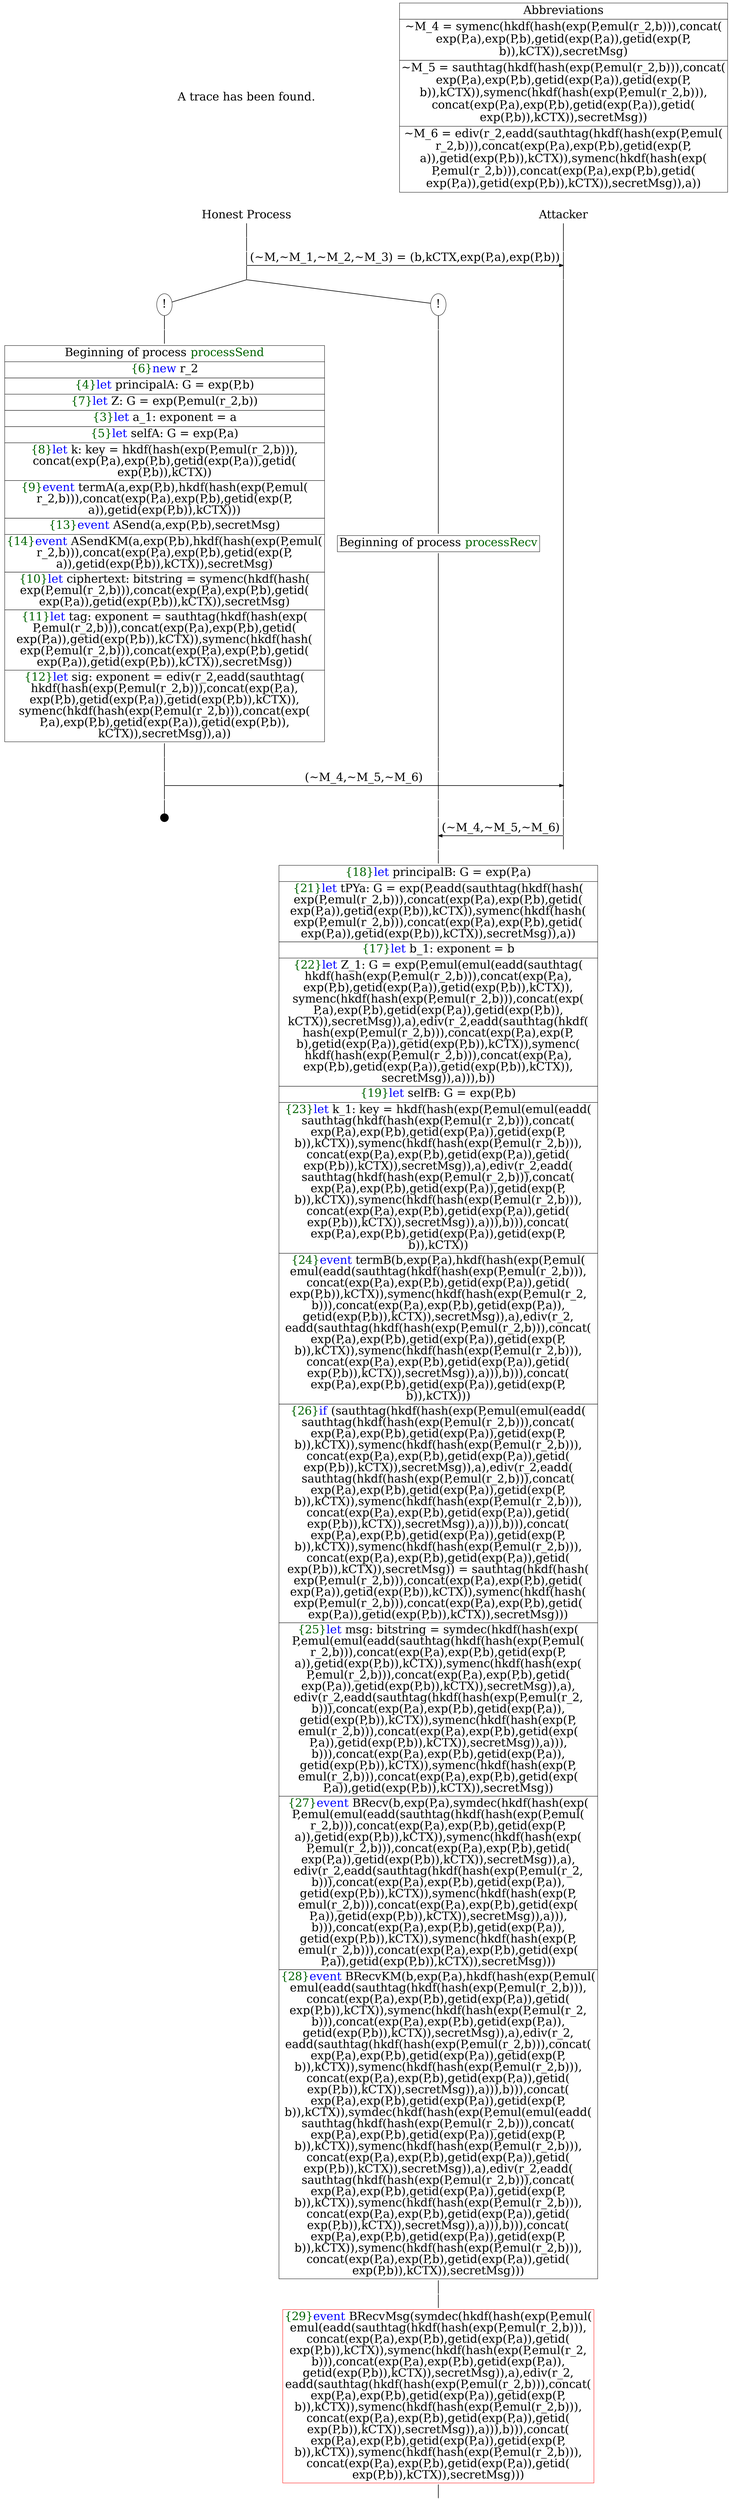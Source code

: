 digraph {
graph [ordering = out]
edge [arrowhead = none, penwidth = 1.6, fontsize = 30]
node [shape = point, width = 0, height = 0, fontsize = 30]
Trace [label = <A trace has been found.<br/>
>, shape = plaintext]
P0__0 [label = "Honest Process", shape = plaintext]
P__0 [label = "Attacker", shape = plaintext]
Trace -> P0__0 [label = "", style = invisible, weight = 100]{rank = same; P0__0 P__0}
P0__0 -> P0__1 [label = <>, weight = 100]
P0__1 -> P0__2 [label = <>, weight = 100]
P__0 -> P__1 [label = <>, weight = 100]
{rank = same; P__1 P0__2}
P0__2 -> P0__3 [label = <>, weight = 100]
P__1 -> P__2 [label = <>, weight = 100]
{rank = same; P__2 P0__3}
P0__3 -> P__2 [label = <(~M,~M_1,~M_2,~M_3) = (b,kCTX,exp(P,a),exp(P,b))>, arrowhead = normal]
P0__3 -> P0__4 [label = <>, weight = 100]
P__2 -> P__3 [label = <>, weight = 100]
{rank = same; P__3 P0__4}
/*RPar */
P0__4 -> P0_1__4 [label = <>]
P0__4 -> P0_0__4 [label = <>]
P0__4 [label = "", fixedsize = false, width = 0, height = 0, shape = none]
{rank = same; P0_0__4 P0_1__4}
P0_0__4 [label = "!", shape = ellipse]
P0_0_0__4 [label = "", fixedsize = false, width = 0, height = 0, shape = none]
P0_0__4 -> P0_0_0__4 [label = <>, weight = 100]
P0_0_0__4 -> P0_0_0__5 [label = <>, weight = 100]
P0_0_0__5 [shape = plaintext, label = <<TABLE BORDER="0" CELLBORDER="1" CELLSPACING="0" CELLPADDING="4"> <TR><TD>Beginning of process <FONT COLOR="darkgreen">processRecv</FONT></TD></TR></TABLE>>]
P0_0_0__5 -> P0_0_0__6 [label = <>, weight = 100]
P0_1__4 [label = "!", shape = ellipse]
P0_1_0__4 [label = "", fixedsize = false, width = 0, height = 0, shape = none]
P0_1__4 -> P0_1_0__4 [label = <>, weight = 100]
P0_1_0__4 -> P0_1_0__5 [label = <>, weight = 100]
P0_1_0__5 [shape = plaintext, label = <<TABLE BORDER="0" CELLBORDER="1" CELLSPACING="0" CELLPADDING="4"> <TR><TD>Beginning of process <FONT COLOR="darkgreen">processSend</FONT></TD></TR><TR><TD><FONT COLOR="darkgreen">{6}</FONT><FONT COLOR="blue">new </FONT>r_2</TD></TR><TR><TD><FONT COLOR="darkgreen">{4}</FONT><FONT COLOR="blue">let</FONT> principalA: G = exp(P,b)</TD></TR><TR><TD><FONT COLOR="darkgreen">{7}</FONT><FONT COLOR="blue">let</FONT> Z: G = exp(P,emul(r_2,b))</TD></TR><TR><TD><FONT COLOR="darkgreen">{3}</FONT><FONT COLOR="blue">let</FONT> a_1: exponent = a</TD></TR><TR><TD><FONT COLOR="darkgreen">{5}</FONT><FONT COLOR="blue">let</FONT> selfA: G = exp(P,a)</TD></TR><TR><TD><FONT COLOR="darkgreen">{8}</FONT><FONT COLOR="blue">let</FONT> k: key = hkdf(hash(exp(P,emul(r_2,b))),<br/>
concat(exp(P,a),exp(P,b),getid(exp(P,a)),getid(<br/>
exp(P,b)),kCTX))</TD></TR><TR><TD><FONT COLOR="darkgreen">{9}</FONT><FONT COLOR="blue">event</FONT> termA(a,exp(P,b),hkdf(hash(exp(P,emul(<br/>
r_2,b))),concat(exp(P,a),exp(P,b),getid(exp(P,<br/>
a)),getid(exp(P,b)),kCTX)))</TD></TR><TR><TD><FONT COLOR="darkgreen">{13}</FONT><FONT COLOR="blue">event</FONT> ASend(a,exp(P,b),secretMsg)</TD></TR><TR><TD><FONT COLOR="darkgreen">{14}</FONT><FONT COLOR="blue">event</FONT> ASendKM(a,exp(P,b),hkdf(hash(exp(P,emul(<br/>
r_2,b))),concat(exp(P,a),exp(P,b),getid(exp(P,<br/>
a)),getid(exp(P,b)),kCTX)),secretMsg)</TD></TR><TR><TD><FONT COLOR="darkgreen">{10}</FONT><FONT COLOR="blue">let</FONT> ciphertext: bitstring = symenc(hkdf(hash(<br/>
exp(P,emul(r_2,b))),concat(exp(P,a),exp(P,b),getid(<br/>
exp(P,a)),getid(exp(P,b)),kCTX)),secretMsg)</TD></TR><TR><TD><FONT COLOR="darkgreen">{11}</FONT><FONT COLOR="blue">let</FONT> tag: exponent = sauthtag(hkdf(hash(exp(<br/>
P,emul(r_2,b))),concat(exp(P,a),exp(P,b),getid(<br/>
exp(P,a)),getid(exp(P,b)),kCTX)),symenc(hkdf(hash(<br/>
exp(P,emul(r_2,b))),concat(exp(P,a),exp(P,b),getid(<br/>
exp(P,a)),getid(exp(P,b)),kCTX)),secretMsg))</TD></TR><TR><TD><FONT COLOR="darkgreen">{12}</FONT><FONT COLOR="blue">let</FONT> sig: exponent = ediv(r_2,eadd(sauthtag(<br/>
hkdf(hash(exp(P,emul(r_2,b))),concat(exp(P,a),<br/>
exp(P,b),getid(exp(P,a)),getid(exp(P,b)),kCTX)),<br/>
symenc(hkdf(hash(exp(P,emul(r_2,b))),concat(exp(<br/>
P,a),exp(P,b),getid(exp(P,a)),getid(exp(P,b)),<br/>
kCTX)),secretMsg)),a))</TD></TR></TABLE>>]
P0_1_0__5 -> P0_1_0__6 [label = <>, weight = 100]
P0_1_0__6 -> P0_1_0__7 [label = <>, weight = 100]
P0_0_0__6 -> P0_0_0__7 [label = <>, weight = 100]
P__3 -> P__4 [label = <>, weight = 100]
{rank = same; P__4 P0_0_0__7 P0_1_0__7}
P0_1_0__7 -> P0_1_0__8 [label = <>, weight = 100]
P__4 -> P__5 [label = <>, weight = 100]
{rank = same; P__5 P0_1_0__8}
P0_1_0__8 -> P__5 [label = <(~M_4,~M_5,~M_6)>, arrowhead = normal]
P0_1_0__8 -> P0_1_0__9 [label = <>, weight = 100]
P0_0_0__7 -> P0_0_0__8 [label = <>, weight = 100]
P__5 -> P__6 [label = <>, weight = 100]
{rank = same; P__6 P0_0_0__8 P0_1_0__9}
P0_1_0__10 [label = "", width = 0.3, height = 0.3]
P0_1_0__9 -> P0_1_0__10 [label = <>, weight = 100]
P0_0_0__8 -> P0_0_0__9 [label = <>, weight = 100]
P__6 -> P__7 [label = <>, weight = 100]
{rank = same; P__7 P0_0_0__9}
P0_0_0__9 -> P0_0_0__10 [label = <>, weight = 100]
P__7 -> P__8 [label = <>, weight = 100]
{rank = same; P__8 P0_0_0__10}
P0_0_0__10 -> P__8 [label = <(~M_4,~M_5,~M_6)>, dir = back, arrowhead = normal]
P0_0_0__10 -> P0_0_0__11 [label = <>, weight = 100]
P__8 -> P__9 [label = <>, weight = 100]
{rank = same; P__9 P0_0_0__11}
P0_0_0__11 -> P0_0_0__12 [label = <>, weight = 100]
P0_0_0__12 [shape = plaintext, label = <<TABLE BORDER="0" CELLBORDER="1" CELLSPACING="0" CELLPADDING="4"> <TR><TD><FONT COLOR="darkgreen">{18}</FONT><FONT COLOR="blue">let</FONT> principalB: G = exp(P,a)</TD></TR><TR><TD><FONT COLOR="darkgreen">{21}</FONT><FONT COLOR="blue">let</FONT> tPYa: G = exp(P,eadd(sauthtag(hkdf(hash(<br/>
exp(P,emul(r_2,b))),concat(exp(P,a),exp(P,b),getid(<br/>
exp(P,a)),getid(exp(P,b)),kCTX)),symenc(hkdf(hash(<br/>
exp(P,emul(r_2,b))),concat(exp(P,a),exp(P,b),getid(<br/>
exp(P,a)),getid(exp(P,b)),kCTX)),secretMsg)),a))<br/>
</TD></TR><TR><TD><FONT COLOR="darkgreen">{17}</FONT><FONT COLOR="blue">let</FONT> b_1: exponent = b</TD></TR><TR><TD><FONT COLOR="darkgreen">{22}</FONT><FONT COLOR="blue">let</FONT> Z_1: G = exp(P,emul(emul(eadd(sauthtag(<br/>
hkdf(hash(exp(P,emul(r_2,b))),concat(exp(P,a),<br/>
exp(P,b),getid(exp(P,a)),getid(exp(P,b)),kCTX)),<br/>
symenc(hkdf(hash(exp(P,emul(r_2,b))),concat(exp(<br/>
P,a),exp(P,b),getid(exp(P,a)),getid(exp(P,b)),<br/>
kCTX)),secretMsg)),a),ediv(r_2,eadd(sauthtag(hkdf(<br/>
hash(exp(P,emul(r_2,b))),concat(exp(P,a),exp(P,<br/>
b),getid(exp(P,a)),getid(exp(P,b)),kCTX)),symenc(<br/>
hkdf(hash(exp(P,emul(r_2,b))),concat(exp(P,a),<br/>
exp(P,b),getid(exp(P,a)),getid(exp(P,b)),kCTX)),<br/>
secretMsg)),a))),b))</TD></TR><TR><TD><FONT COLOR="darkgreen">{19}</FONT><FONT COLOR="blue">let</FONT> selfB: G = exp(P,b)</TD></TR><TR><TD><FONT COLOR="darkgreen">{23}</FONT><FONT COLOR="blue">let</FONT> k_1: key = hkdf(hash(exp(P,emul(emul(eadd(<br/>
sauthtag(hkdf(hash(exp(P,emul(r_2,b))),concat(<br/>
exp(P,a),exp(P,b),getid(exp(P,a)),getid(exp(P,<br/>
b)),kCTX)),symenc(hkdf(hash(exp(P,emul(r_2,b))),<br/>
concat(exp(P,a),exp(P,b),getid(exp(P,a)),getid(<br/>
exp(P,b)),kCTX)),secretMsg)),a),ediv(r_2,eadd(<br/>
sauthtag(hkdf(hash(exp(P,emul(r_2,b))),concat(<br/>
exp(P,a),exp(P,b),getid(exp(P,a)),getid(exp(P,<br/>
b)),kCTX)),symenc(hkdf(hash(exp(P,emul(r_2,b))),<br/>
concat(exp(P,a),exp(P,b),getid(exp(P,a)),getid(<br/>
exp(P,b)),kCTX)),secretMsg)),a))),b))),concat(<br/>
exp(P,a),exp(P,b),getid(exp(P,a)),getid(exp(P,<br/>
b)),kCTX))</TD></TR><TR><TD><FONT COLOR="darkgreen">{24}</FONT><FONT COLOR="blue">event</FONT> termB(b,exp(P,a),hkdf(hash(exp(P,emul(<br/>
emul(eadd(sauthtag(hkdf(hash(exp(P,emul(r_2,b))),<br/>
concat(exp(P,a),exp(P,b),getid(exp(P,a)),getid(<br/>
exp(P,b)),kCTX)),symenc(hkdf(hash(exp(P,emul(r_2,<br/>
b))),concat(exp(P,a),exp(P,b),getid(exp(P,a)),<br/>
getid(exp(P,b)),kCTX)),secretMsg)),a),ediv(r_2,<br/>
eadd(sauthtag(hkdf(hash(exp(P,emul(r_2,b))),concat(<br/>
exp(P,a),exp(P,b),getid(exp(P,a)),getid(exp(P,<br/>
b)),kCTX)),symenc(hkdf(hash(exp(P,emul(r_2,b))),<br/>
concat(exp(P,a),exp(P,b),getid(exp(P,a)),getid(<br/>
exp(P,b)),kCTX)),secretMsg)),a))),b))),concat(<br/>
exp(P,a),exp(P,b),getid(exp(P,a)),getid(exp(P,<br/>
b)),kCTX)))</TD></TR><TR><TD><FONT COLOR="darkgreen">{26}</FONT><FONT COLOR="blue">if</FONT> (sauthtag(hkdf(hash(exp(P,emul(emul(eadd(<br/>
sauthtag(hkdf(hash(exp(P,emul(r_2,b))),concat(<br/>
exp(P,a),exp(P,b),getid(exp(P,a)),getid(exp(P,<br/>
b)),kCTX)),symenc(hkdf(hash(exp(P,emul(r_2,b))),<br/>
concat(exp(P,a),exp(P,b),getid(exp(P,a)),getid(<br/>
exp(P,b)),kCTX)),secretMsg)),a),ediv(r_2,eadd(<br/>
sauthtag(hkdf(hash(exp(P,emul(r_2,b))),concat(<br/>
exp(P,a),exp(P,b),getid(exp(P,a)),getid(exp(P,<br/>
b)),kCTX)),symenc(hkdf(hash(exp(P,emul(r_2,b))),<br/>
concat(exp(P,a),exp(P,b),getid(exp(P,a)),getid(<br/>
exp(P,b)),kCTX)),secretMsg)),a))),b))),concat(<br/>
exp(P,a),exp(P,b),getid(exp(P,a)),getid(exp(P,<br/>
b)),kCTX)),symenc(hkdf(hash(exp(P,emul(r_2,b))),<br/>
concat(exp(P,a),exp(P,b),getid(exp(P,a)),getid(<br/>
exp(P,b)),kCTX)),secretMsg)) = sauthtag(hkdf(hash(<br/>
exp(P,emul(r_2,b))),concat(exp(P,a),exp(P,b),getid(<br/>
exp(P,a)),getid(exp(P,b)),kCTX)),symenc(hkdf(hash(<br/>
exp(P,emul(r_2,b))),concat(exp(P,a),exp(P,b),getid(<br/>
exp(P,a)),getid(exp(P,b)),kCTX)),secretMsg)))</TD></TR><TR><TD><FONT COLOR="darkgreen">{25}</FONT><FONT COLOR="blue">let</FONT> msg: bitstring = symdec(hkdf(hash(exp(<br/>
P,emul(emul(eadd(sauthtag(hkdf(hash(exp(P,emul(<br/>
r_2,b))),concat(exp(P,a),exp(P,b),getid(exp(P,<br/>
a)),getid(exp(P,b)),kCTX)),symenc(hkdf(hash(exp(<br/>
P,emul(r_2,b))),concat(exp(P,a),exp(P,b),getid(<br/>
exp(P,a)),getid(exp(P,b)),kCTX)),secretMsg)),a),<br/>
ediv(r_2,eadd(sauthtag(hkdf(hash(exp(P,emul(r_2,<br/>
b))),concat(exp(P,a),exp(P,b),getid(exp(P,a)),<br/>
getid(exp(P,b)),kCTX)),symenc(hkdf(hash(exp(P,<br/>
emul(r_2,b))),concat(exp(P,a),exp(P,b),getid(exp(<br/>
P,a)),getid(exp(P,b)),kCTX)),secretMsg)),a))),<br/>
b))),concat(exp(P,a),exp(P,b),getid(exp(P,a)),<br/>
getid(exp(P,b)),kCTX)),symenc(hkdf(hash(exp(P,<br/>
emul(r_2,b))),concat(exp(P,a),exp(P,b),getid(exp(<br/>
P,a)),getid(exp(P,b)),kCTX)),secretMsg))</TD></TR><TR><TD><FONT COLOR="darkgreen">{27}</FONT><FONT COLOR="blue">event</FONT> BRecv(b,exp(P,a),symdec(hkdf(hash(exp(<br/>
P,emul(emul(eadd(sauthtag(hkdf(hash(exp(P,emul(<br/>
r_2,b))),concat(exp(P,a),exp(P,b),getid(exp(P,<br/>
a)),getid(exp(P,b)),kCTX)),symenc(hkdf(hash(exp(<br/>
P,emul(r_2,b))),concat(exp(P,a),exp(P,b),getid(<br/>
exp(P,a)),getid(exp(P,b)),kCTX)),secretMsg)),a),<br/>
ediv(r_2,eadd(sauthtag(hkdf(hash(exp(P,emul(r_2,<br/>
b))),concat(exp(P,a),exp(P,b),getid(exp(P,a)),<br/>
getid(exp(P,b)),kCTX)),symenc(hkdf(hash(exp(P,<br/>
emul(r_2,b))),concat(exp(P,a),exp(P,b),getid(exp(<br/>
P,a)),getid(exp(P,b)),kCTX)),secretMsg)),a))),<br/>
b))),concat(exp(P,a),exp(P,b),getid(exp(P,a)),<br/>
getid(exp(P,b)),kCTX)),symenc(hkdf(hash(exp(P,<br/>
emul(r_2,b))),concat(exp(P,a),exp(P,b),getid(exp(<br/>
P,a)),getid(exp(P,b)),kCTX)),secretMsg)))</TD></TR><TR><TD><FONT COLOR="darkgreen">{28}</FONT><FONT COLOR="blue">event</FONT> BRecvKM(b,exp(P,a),hkdf(hash(exp(P,emul(<br/>
emul(eadd(sauthtag(hkdf(hash(exp(P,emul(r_2,b))),<br/>
concat(exp(P,a),exp(P,b),getid(exp(P,a)),getid(<br/>
exp(P,b)),kCTX)),symenc(hkdf(hash(exp(P,emul(r_2,<br/>
b))),concat(exp(P,a),exp(P,b),getid(exp(P,a)),<br/>
getid(exp(P,b)),kCTX)),secretMsg)),a),ediv(r_2,<br/>
eadd(sauthtag(hkdf(hash(exp(P,emul(r_2,b))),concat(<br/>
exp(P,a),exp(P,b),getid(exp(P,a)),getid(exp(P,<br/>
b)),kCTX)),symenc(hkdf(hash(exp(P,emul(r_2,b))),<br/>
concat(exp(P,a),exp(P,b),getid(exp(P,a)),getid(<br/>
exp(P,b)),kCTX)),secretMsg)),a))),b))),concat(<br/>
exp(P,a),exp(P,b),getid(exp(P,a)),getid(exp(P,<br/>
b)),kCTX)),symdec(hkdf(hash(exp(P,emul(emul(eadd(<br/>
sauthtag(hkdf(hash(exp(P,emul(r_2,b))),concat(<br/>
exp(P,a),exp(P,b),getid(exp(P,a)),getid(exp(P,<br/>
b)),kCTX)),symenc(hkdf(hash(exp(P,emul(r_2,b))),<br/>
concat(exp(P,a),exp(P,b),getid(exp(P,a)),getid(<br/>
exp(P,b)),kCTX)),secretMsg)),a),ediv(r_2,eadd(<br/>
sauthtag(hkdf(hash(exp(P,emul(r_2,b))),concat(<br/>
exp(P,a),exp(P,b),getid(exp(P,a)),getid(exp(P,<br/>
b)),kCTX)),symenc(hkdf(hash(exp(P,emul(r_2,b))),<br/>
concat(exp(P,a),exp(P,b),getid(exp(P,a)),getid(<br/>
exp(P,b)),kCTX)),secretMsg)),a))),b))),concat(<br/>
exp(P,a),exp(P,b),getid(exp(P,a)),getid(exp(P,<br/>
b)),kCTX)),symenc(hkdf(hash(exp(P,emul(r_2,b))),<br/>
concat(exp(P,a),exp(P,b),getid(exp(P,a)),getid(<br/>
exp(P,b)),kCTX)),secretMsg)))</TD></TR></TABLE>>]
P0_0_0__12 -> P0_0_0__13 [label = <>, weight = 100]
P0_0_0__13 -> P0_0_0__14 [label = <>, weight = 100]
P0_0_0__14 [color = red, shape = plaintext, label = <<TABLE BORDER="0" CELLBORDER="1" CELLSPACING="0" CELLPADDING="4"> <TR><TD><FONT COLOR="darkgreen">{29}</FONT><FONT COLOR="blue">event</FONT> BRecvMsg(symdec(hkdf(hash(exp(P,emul(<br/>
emul(eadd(sauthtag(hkdf(hash(exp(P,emul(r_2,b))),<br/>
concat(exp(P,a),exp(P,b),getid(exp(P,a)),getid(<br/>
exp(P,b)),kCTX)),symenc(hkdf(hash(exp(P,emul(r_2,<br/>
b))),concat(exp(P,a),exp(P,b),getid(exp(P,a)),<br/>
getid(exp(P,b)),kCTX)),secretMsg)),a),ediv(r_2,<br/>
eadd(sauthtag(hkdf(hash(exp(P,emul(r_2,b))),concat(<br/>
exp(P,a),exp(P,b),getid(exp(P,a)),getid(exp(P,<br/>
b)),kCTX)),symenc(hkdf(hash(exp(P,emul(r_2,b))),<br/>
concat(exp(P,a),exp(P,b),getid(exp(P,a)),getid(<br/>
exp(P,b)),kCTX)),secretMsg)),a))),b))),concat(<br/>
exp(P,a),exp(P,b),getid(exp(P,a)),getid(exp(P,<br/>
b)),kCTX)),symenc(hkdf(hash(exp(P,emul(r_2,b))),<br/>
concat(exp(P,a),exp(P,b),getid(exp(P,a)),getid(<br/>
exp(P,b)),kCTX)),secretMsg)))</TD></TR></TABLE>>]
P0_0_0__14 -> P0_0_0__15 [label = <>, weight = 100]
Abbrev [shape = plaintext, label = <<TABLE BORDER="0" CELLBORDER="1" CELLSPACING="0" CELLPADDING="4"><TR> <TD> Abbreviations </TD></TR><TR><TD>~M_4 = symenc(hkdf(hash(exp(P,emul(r_2,b))),concat(<br/>
exp(P,a),exp(P,b),getid(exp(P,a)),getid(exp(P,<br/>
b)),kCTX)),secretMsg)</TD></TR><TR><TD>~M_5 = sauthtag(hkdf(hash(exp(P,emul(r_2,b))),concat(<br/>
exp(P,a),exp(P,b),getid(exp(P,a)),getid(exp(P,<br/>
b)),kCTX)),symenc(hkdf(hash(exp(P,emul(r_2,b))),<br/>
concat(exp(P,a),exp(P,b),getid(exp(P,a)),getid(<br/>
exp(P,b)),kCTX)),secretMsg))</TD></TR><TR><TD>~M_6 = ediv(r_2,eadd(sauthtag(hkdf(hash(exp(P,emul(<br/>
r_2,b))),concat(exp(P,a),exp(P,b),getid(exp(P,<br/>
a)),getid(exp(P,b)),kCTX)),symenc(hkdf(hash(exp(<br/>
P,emul(r_2,b))),concat(exp(P,a),exp(P,b),getid(<br/>
exp(P,a)),getid(exp(P,b)),kCTX)),secretMsg)),a))</TD></TR></TABLE>>]Abbrev -> P__0 [style = invisible, weight =100]}